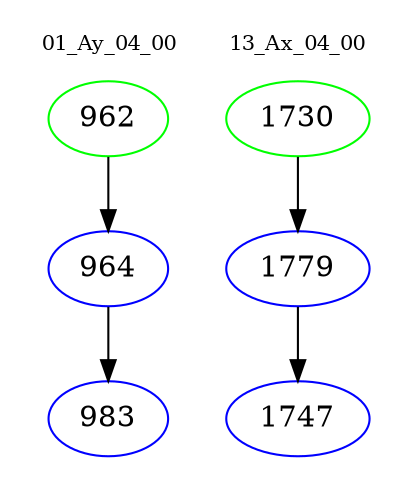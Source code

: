 digraph{
subgraph cluster_0 {
color = white
label = "01_Ay_04_00";
fontsize=10;
T0_962 [label="962", color="green"]
T0_962 -> T0_964 [color="black"]
T0_964 [label="964", color="blue"]
T0_964 -> T0_983 [color="black"]
T0_983 [label="983", color="blue"]
}
subgraph cluster_1 {
color = white
label = "13_Ax_04_00";
fontsize=10;
T1_1730 [label="1730", color="green"]
T1_1730 -> T1_1779 [color="black"]
T1_1779 [label="1779", color="blue"]
T1_1779 -> T1_1747 [color="black"]
T1_1747 [label="1747", color="blue"]
}
}
